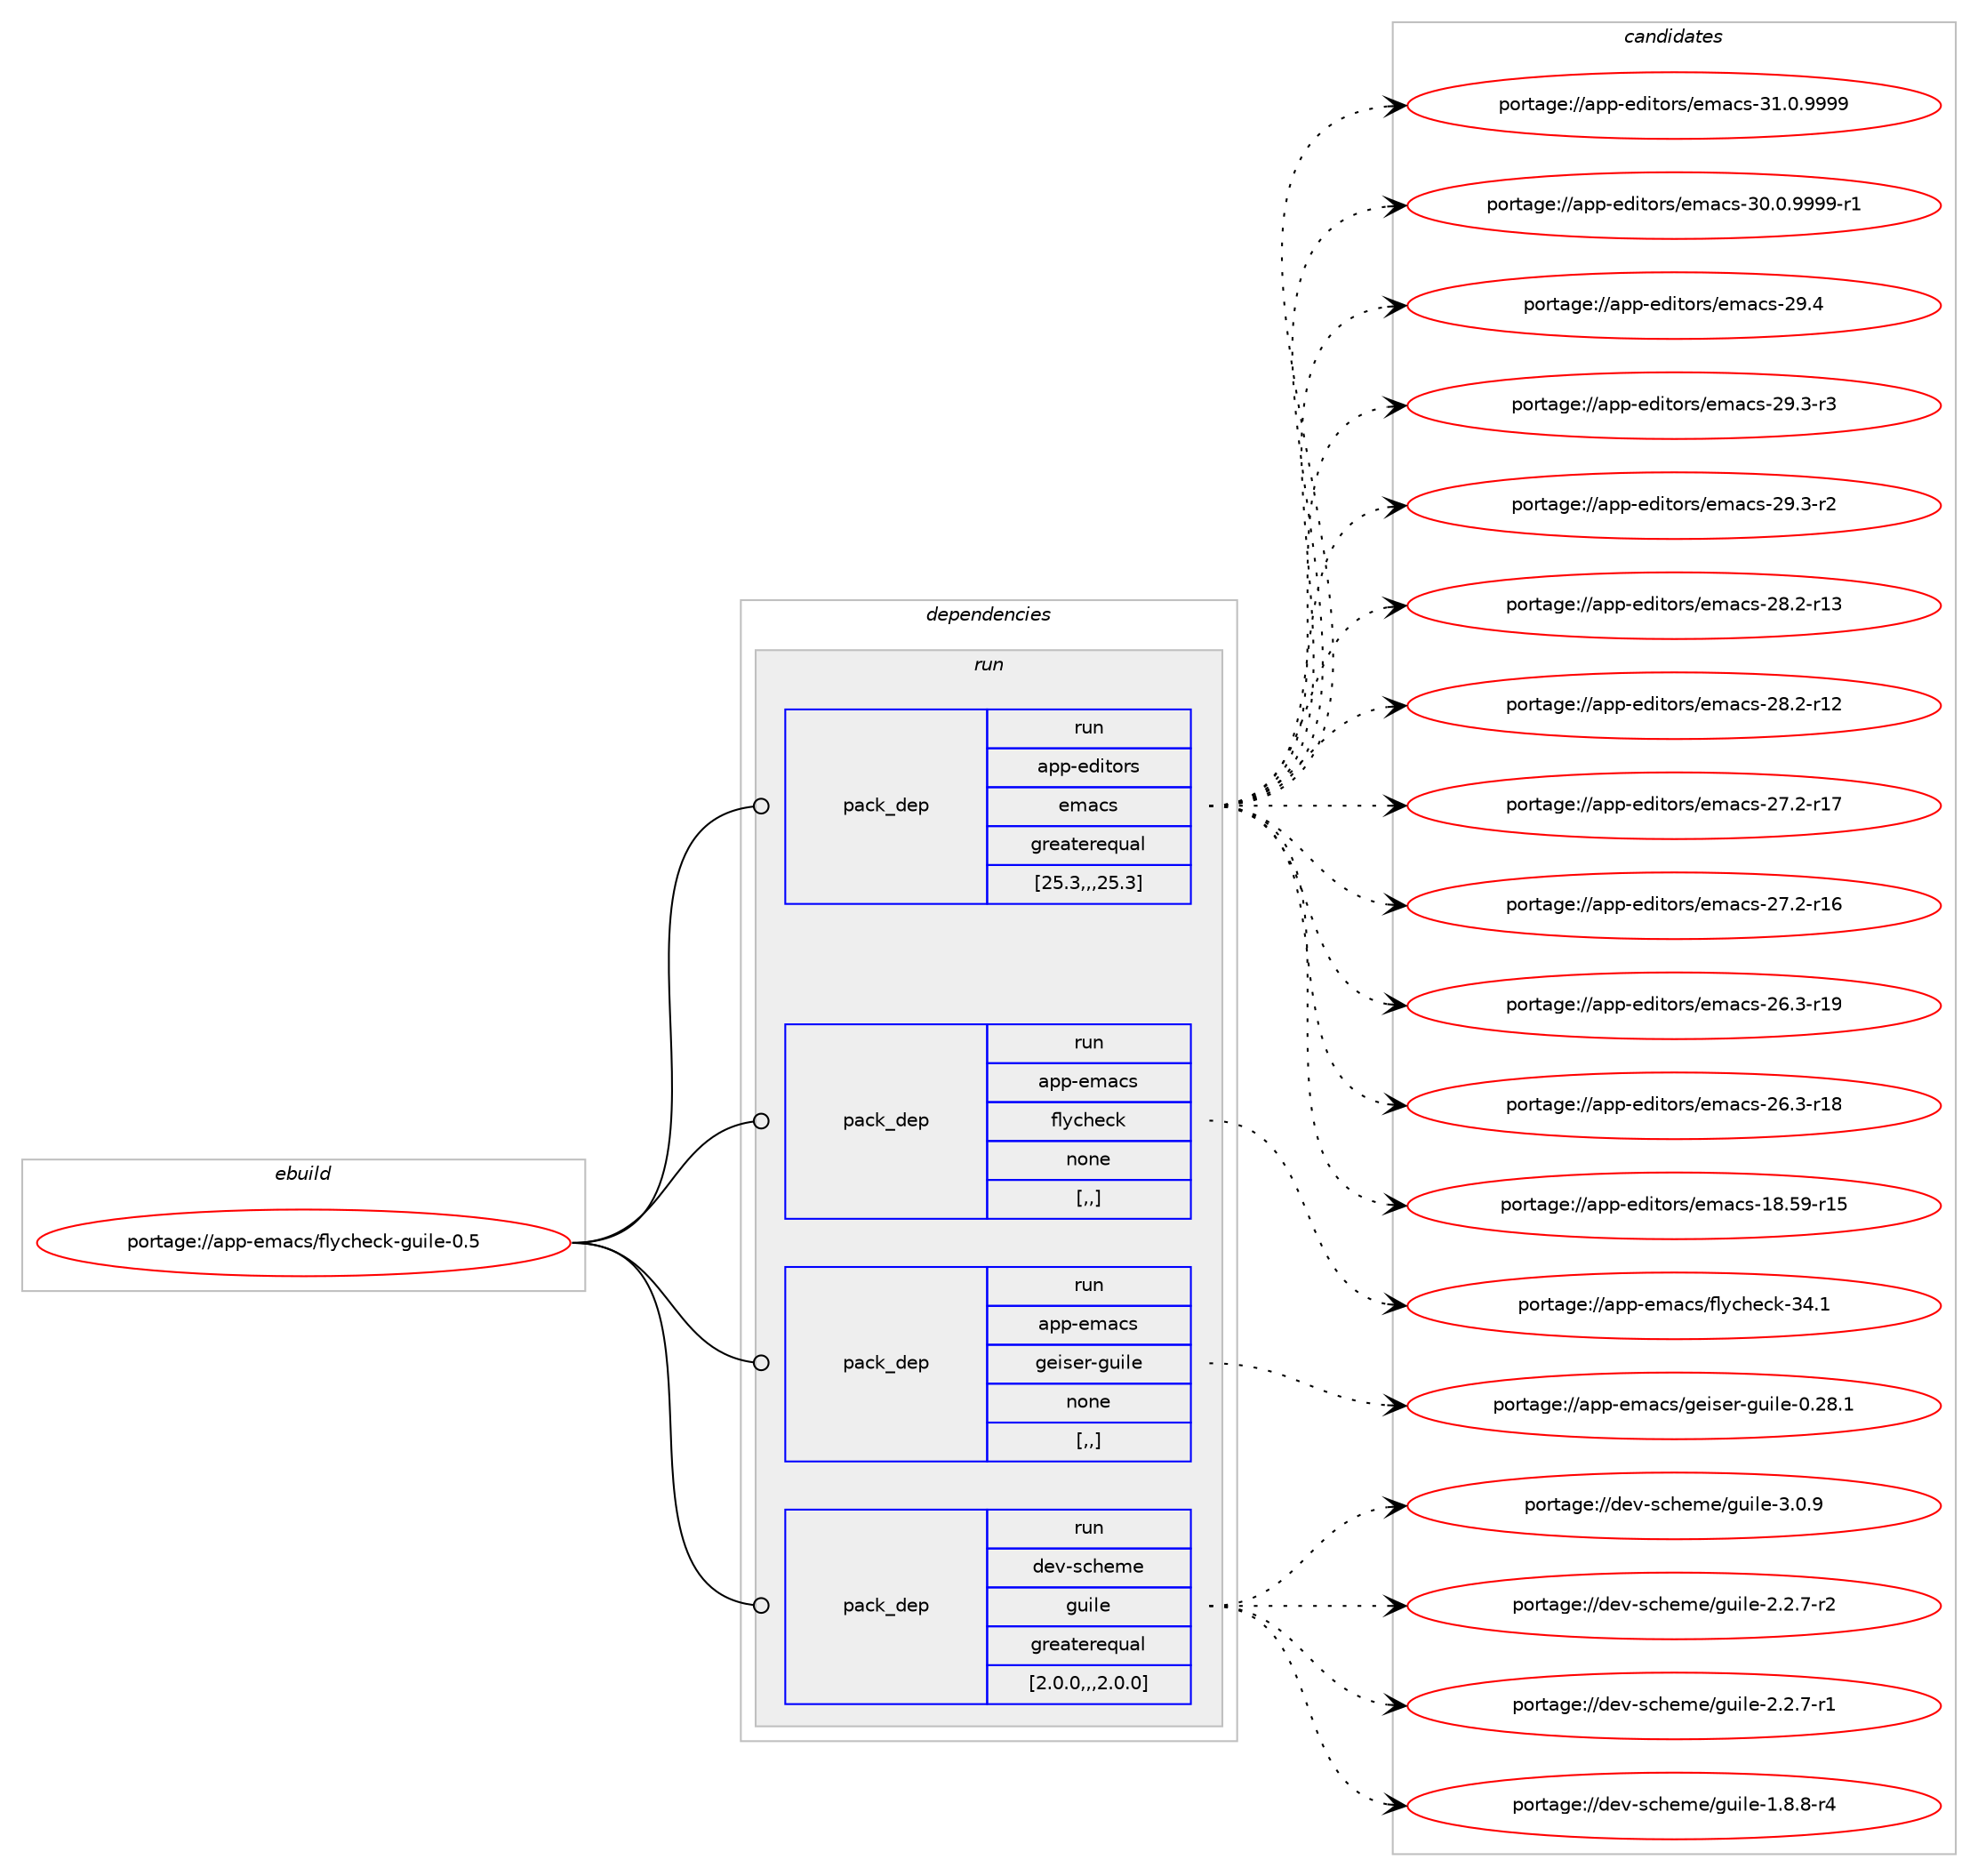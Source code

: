 digraph prolog {

# *************
# Graph options
# *************

newrank=true;
concentrate=true;
compound=true;
graph [rankdir=LR,fontname=Helvetica,fontsize=10,ranksep=1.5];#, ranksep=2.5, nodesep=0.2];
edge  [arrowhead=vee];
node  [fontname=Helvetica,fontsize=10];

# **********
# The ebuild
# **********

subgraph cluster_leftcol {
color=gray;
label=<<i>ebuild</i>>;
id [label="portage://app-emacs/flycheck-guile-0.5", color=red, width=4, href="../app-emacs/flycheck-guile-0.5.svg"];
}

# ****************
# The dependencies
# ****************

subgraph cluster_midcol {
color=gray;
label=<<i>dependencies</i>>;
subgraph cluster_compile {
fillcolor="#eeeeee";
style=filled;
label=<<i>compile</i>>;
}
subgraph cluster_compileandrun {
fillcolor="#eeeeee";
style=filled;
label=<<i>compile and run</i>>;
}
subgraph cluster_run {
fillcolor="#eeeeee";
style=filled;
label=<<i>run</i>>;
subgraph pack16395 {
dependency22733 [label=<<TABLE BORDER="0" CELLBORDER="1" CELLSPACING="0" CELLPADDING="4" WIDTH="220"><TR><TD ROWSPAN="6" CELLPADDING="30">pack_dep</TD></TR><TR><TD WIDTH="110">run</TD></TR><TR><TD>app-editors</TD></TR><TR><TD>emacs</TD></TR><TR><TD>greaterequal</TD></TR><TR><TD>[25.3,,,25.3]</TD></TR></TABLE>>, shape=none, color=blue];
}
id:e -> dependency22733:w [weight=20,style="solid",arrowhead="odot"];
subgraph pack16396 {
dependency22734 [label=<<TABLE BORDER="0" CELLBORDER="1" CELLSPACING="0" CELLPADDING="4" WIDTH="220"><TR><TD ROWSPAN="6" CELLPADDING="30">pack_dep</TD></TR><TR><TD WIDTH="110">run</TD></TR><TR><TD>app-emacs</TD></TR><TR><TD>flycheck</TD></TR><TR><TD>none</TD></TR><TR><TD>[,,]</TD></TR></TABLE>>, shape=none, color=blue];
}
id:e -> dependency22734:w [weight=20,style="solid",arrowhead="odot"];
subgraph pack16397 {
dependency22735 [label=<<TABLE BORDER="0" CELLBORDER="1" CELLSPACING="0" CELLPADDING="4" WIDTH="220"><TR><TD ROWSPAN="6" CELLPADDING="30">pack_dep</TD></TR><TR><TD WIDTH="110">run</TD></TR><TR><TD>app-emacs</TD></TR><TR><TD>geiser-guile</TD></TR><TR><TD>none</TD></TR><TR><TD>[,,]</TD></TR></TABLE>>, shape=none, color=blue];
}
id:e -> dependency22735:w [weight=20,style="solid",arrowhead="odot"];
subgraph pack16398 {
dependency22736 [label=<<TABLE BORDER="0" CELLBORDER="1" CELLSPACING="0" CELLPADDING="4" WIDTH="220"><TR><TD ROWSPAN="6" CELLPADDING="30">pack_dep</TD></TR><TR><TD WIDTH="110">run</TD></TR><TR><TD>dev-scheme</TD></TR><TR><TD>guile</TD></TR><TR><TD>greaterequal</TD></TR><TR><TD>[2.0.0,,,2.0.0]</TD></TR></TABLE>>, shape=none, color=blue];
}
id:e -> dependency22736:w [weight=20,style="solid",arrowhead="odot"];
}
}

# **************
# The candidates
# **************

subgraph cluster_choices {
rank=same;
color=gray;
label=<<i>candidates</i>>;

subgraph choice16395 {
color=black;
nodesep=1;
choice971121124510110010511611111411547101109979911545514946484657575757 [label="portage://app-editors/emacs-31.0.9999", color=red, width=4,href="../app-editors/emacs-31.0.9999.svg"];
choice9711211245101100105116111114115471011099799115455148464846575757574511449 [label="portage://app-editors/emacs-30.0.9999-r1", color=red, width=4,href="../app-editors/emacs-30.0.9999-r1.svg"];
choice97112112451011001051161111141154710110997991154550574652 [label="portage://app-editors/emacs-29.4", color=red, width=4,href="../app-editors/emacs-29.4.svg"];
choice971121124510110010511611111411547101109979911545505746514511451 [label="portage://app-editors/emacs-29.3-r3", color=red, width=4,href="../app-editors/emacs-29.3-r3.svg"];
choice971121124510110010511611111411547101109979911545505746514511450 [label="portage://app-editors/emacs-29.3-r2", color=red, width=4,href="../app-editors/emacs-29.3-r2.svg"];
choice97112112451011001051161111141154710110997991154550564650451144951 [label="portage://app-editors/emacs-28.2-r13", color=red, width=4,href="../app-editors/emacs-28.2-r13.svg"];
choice97112112451011001051161111141154710110997991154550564650451144950 [label="portage://app-editors/emacs-28.2-r12", color=red, width=4,href="../app-editors/emacs-28.2-r12.svg"];
choice97112112451011001051161111141154710110997991154550554650451144955 [label="portage://app-editors/emacs-27.2-r17", color=red, width=4,href="../app-editors/emacs-27.2-r17.svg"];
choice97112112451011001051161111141154710110997991154550554650451144954 [label="portage://app-editors/emacs-27.2-r16", color=red, width=4,href="../app-editors/emacs-27.2-r16.svg"];
choice97112112451011001051161111141154710110997991154550544651451144957 [label="portage://app-editors/emacs-26.3-r19", color=red, width=4,href="../app-editors/emacs-26.3-r19.svg"];
choice97112112451011001051161111141154710110997991154550544651451144956 [label="portage://app-editors/emacs-26.3-r18", color=red, width=4,href="../app-editors/emacs-26.3-r18.svg"];
choice9711211245101100105116111114115471011099799115454956465357451144953 [label="portage://app-editors/emacs-18.59-r15", color=red, width=4,href="../app-editors/emacs-18.59-r15.svg"];
dependency22733:e -> choice971121124510110010511611111411547101109979911545514946484657575757:w [style=dotted,weight="100"];
dependency22733:e -> choice9711211245101100105116111114115471011099799115455148464846575757574511449:w [style=dotted,weight="100"];
dependency22733:e -> choice97112112451011001051161111141154710110997991154550574652:w [style=dotted,weight="100"];
dependency22733:e -> choice971121124510110010511611111411547101109979911545505746514511451:w [style=dotted,weight="100"];
dependency22733:e -> choice971121124510110010511611111411547101109979911545505746514511450:w [style=dotted,weight="100"];
dependency22733:e -> choice97112112451011001051161111141154710110997991154550564650451144951:w [style=dotted,weight="100"];
dependency22733:e -> choice97112112451011001051161111141154710110997991154550564650451144950:w [style=dotted,weight="100"];
dependency22733:e -> choice97112112451011001051161111141154710110997991154550554650451144955:w [style=dotted,weight="100"];
dependency22733:e -> choice97112112451011001051161111141154710110997991154550554650451144954:w [style=dotted,weight="100"];
dependency22733:e -> choice97112112451011001051161111141154710110997991154550544651451144957:w [style=dotted,weight="100"];
dependency22733:e -> choice97112112451011001051161111141154710110997991154550544651451144956:w [style=dotted,weight="100"];
dependency22733:e -> choice9711211245101100105116111114115471011099799115454956465357451144953:w [style=dotted,weight="100"];
}
subgraph choice16396 {
color=black;
nodesep=1;
choice971121124510110997991154710210812199104101991074551524649 [label="portage://app-emacs/flycheck-34.1", color=red, width=4,href="../app-emacs/flycheck-34.1.svg"];
dependency22734:e -> choice971121124510110997991154710210812199104101991074551524649:w [style=dotted,weight="100"];
}
subgraph choice16397 {
color=black;
nodesep=1;
choice97112112451011099799115471031011051151011144510311710510810145484650564649 [label="portage://app-emacs/geiser-guile-0.28.1", color=red, width=4,href="../app-emacs/geiser-guile-0.28.1.svg"];
dependency22735:e -> choice97112112451011099799115471031011051151011144510311710510810145484650564649:w [style=dotted,weight="100"];
}
subgraph choice16398 {
color=black;
nodesep=1;
choice100101118451159910410110910147103117105108101455146484657 [label="portage://dev-scheme/guile-3.0.9", color=red, width=4,href="../dev-scheme/guile-3.0.9.svg"];
choice1001011184511599104101109101471031171051081014550465046554511450 [label="portage://dev-scheme/guile-2.2.7-r2", color=red, width=4,href="../dev-scheme/guile-2.2.7-r2.svg"];
choice1001011184511599104101109101471031171051081014550465046554511449 [label="portage://dev-scheme/guile-2.2.7-r1", color=red, width=4,href="../dev-scheme/guile-2.2.7-r1.svg"];
choice1001011184511599104101109101471031171051081014549465646564511452 [label="portage://dev-scheme/guile-1.8.8-r4", color=red, width=4,href="../dev-scheme/guile-1.8.8-r4.svg"];
dependency22736:e -> choice100101118451159910410110910147103117105108101455146484657:w [style=dotted,weight="100"];
dependency22736:e -> choice1001011184511599104101109101471031171051081014550465046554511450:w [style=dotted,weight="100"];
dependency22736:e -> choice1001011184511599104101109101471031171051081014550465046554511449:w [style=dotted,weight="100"];
dependency22736:e -> choice1001011184511599104101109101471031171051081014549465646564511452:w [style=dotted,weight="100"];
}
}

}
